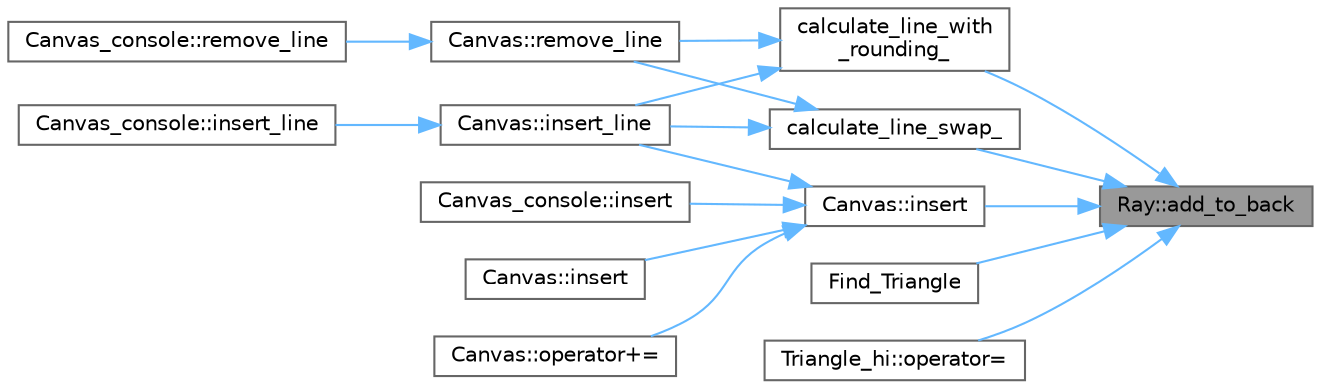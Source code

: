 digraph "Ray::add_to_back"
{
 // LATEX_PDF_SIZE
  bgcolor="transparent";
  edge [fontname=Helvetica,fontsize=10,labelfontname=Helvetica,labelfontsize=10];
  node [fontname=Helvetica,fontsize=10,shape=box,height=0.2,width=0.4];
  rankdir="RL";
  Node1 [label="Ray::add_to_back",height=0.2,width=0.4,color="gray40", fillcolor="grey60", style="filled", fontcolor="black",tooltip=" "];
  Node1 -> Node2 [dir="back",color="steelblue1",style="solid"];
  Node2 [label="calculate_line_swap_",height=0.2,width=0.4,color="grey40", fillcolor="white", style="filled",URL="$_canvas_8cpp.html#ac2899fb0652d62d3faad887afe27ff74",tooltip=" "];
  Node2 -> Node3 [dir="back",color="steelblue1",style="solid"];
  Node3 [label="Canvas::insert_line",height=0.2,width=0.4,color="grey40", fillcolor="white", style="filled",URL="$class_canvas.html#a62f8af520ff064ed8e5897f2faa3f686",tooltip=" "];
  Node3 -> Node4 [dir="back",color="steelblue1",style="solid"];
  Node4 [label="Canvas_console::insert_line",height=0.2,width=0.4,color="grey40", fillcolor="white", style="filled",URL="$class_canvas__console.html#a4a3dc592c07b69ce610b2806a72317b3",tooltip=" "];
  Node2 -> Node5 [dir="back",color="steelblue1",style="solid"];
  Node5 [label="Canvas::remove_line",height=0.2,width=0.4,color="grey40", fillcolor="white", style="filled",URL="$class_canvas.html#ac1a10155e7e21b28092c14134027e8b9",tooltip=" "];
  Node5 -> Node6 [dir="back",color="steelblue1",style="solid"];
  Node6 [label="Canvas_console::remove_line",height=0.2,width=0.4,color="grey40", fillcolor="white", style="filled",URL="$class_canvas__console.html#a6bf84e7efec273107ea13b14e9fd2d64",tooltip=" "];
  Node1 -> Node7 [dir="back",color="steelblue1",style="solid"];
  Node7 [label="calculate_line_with\l_rounding_",height=0.2,width=0.4,color="grey40", fillcolor="white", style="filled",URL="$_canvas_8cpp.html#a76cb16e2b5895bd06f24a7398b9fb74e",tooltip="static double get_step(double coefficient);"];
  Node7 -> Node3 [dir="back",color="steelblue1",style="solid"];
  Node7 -> Node5 [dir="back",color="steelblue1",style="solid"];
  Node1 -> Node8 [dir="back",color="steelblue1",style="solid"];
  Node8 [label="Find_Triangle",height=0.2,width=0.4,color="grey40", fillcolor="white", style="filled",URL="$_find___triangle_8cpp.html#a7823cb47389cb6d26d3659d2df84d11e",tooltip="#include <future>"];
  Node1 -> Node9 [dir="back",color="steelblue1",style="solid"];
  Node9 [label="Canvas::insert",height=0.2,width=0.4,color="grey40", fillcolor="white", style="filled",URL="$class_canvas.html#a4a427aa5ce6cea39f3123f52207ec7ea",tooltip=" "];
  Node9 -> Node10 [dir="back",color="steelblue1",style="solid"];
  Node10 [label="Canvas_console::insert",height=0.2,width=0.4,color="grey40", fillcolor="white", style="filled",URL="$class_canvas__console.html#af75af479a5c2bd8835c231df42923e49",tooltip=" "];
  Node9 -> Node11 [dir="back",color="steelblue1",style="solid"];
  Node11 [label="Canvas::insert",height=0.2,width=0.4,color="grey40", fillcolor="white", style="filled",URL="$class_canvas.html#a3912c2ac990d3c10cc6c78369dc969cb",tooltip=" "];
  Node9 -> Node3 [dir="back",color="steelblue1",style="solid"];
  Node9 -> Node12 [dir="back",color="steelblue1",style="solid"];
  Node12 [label="Canvas::operator+=",height=0.2,width=0.4,color="grey40", fillcolor="white", style="filled",URL="$class_canvas.html#a45e30833c24e352debdaa806c4aa5085",tooltip=" "];
  Node1 -> Node13 [dir="back",color="steelblue1",style="solid"];
  Node13 [label="Triangle_hi::operator=",height=0.2,width=0.4,color="grey40", fillcolor="white", style="filled",URL="$class_triangle__hi.html#a79d510183346c94335eb29e27c76ab1d",tooltip=" "];
}
